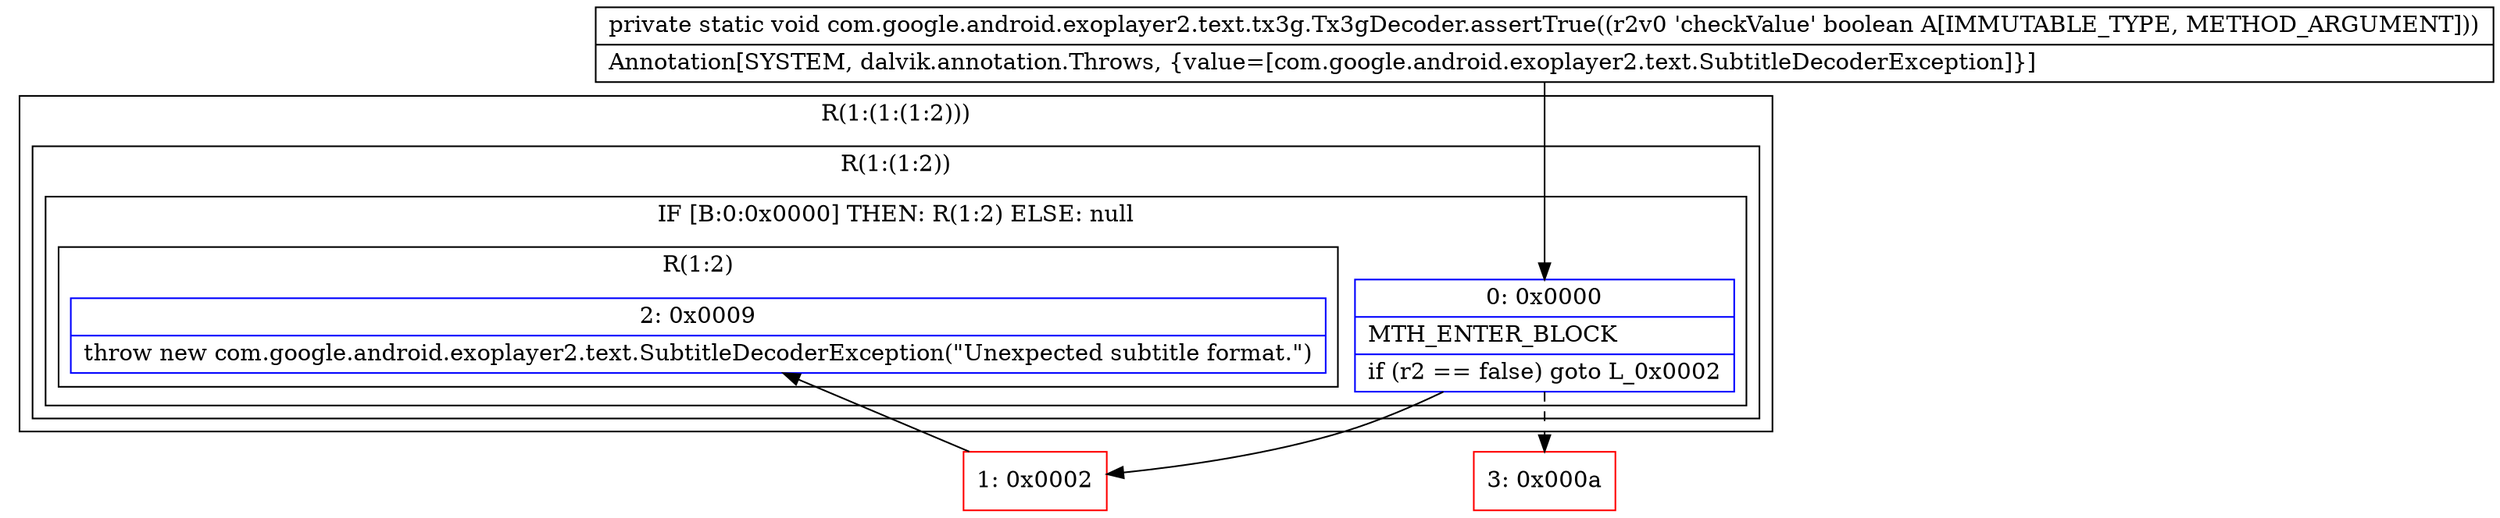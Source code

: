 digraph "CFG forcom.google.android.exoplayer2.text.tx3g.Tx3gDecoder.assertTrue(Z)V" {
subgraph cluster_Region_1916997296 {
label = "R(1:(1:(1:2)))";
node [shape=record,color=blue];
subgraph cluster_Region_1232237178 {
label = "R(1:(1:2))";
node [shape=record,color=blue];
subgraph cluster_IfRegion_1681764651 {
label = "IF [B:0:0x0000] THEN: R(1:2) ELSE: null";
node [shape=record,color=blue];
Node_0 [shape=record,label="{0\:\ 0x0000|MTH_ENTER_BLOCK\l|if (r2 == false) goto L_0x0002\l}"];
subgraph cluster_Region_2086936605 {
label = "R(1:2)";
node [shape=record,color=blue];
Node_2 [shape=record,label="{2\:\ 0x0009|throw new com.google.android.exoplayer2.text.SubtitleDecoderException(\"Unexpected subtitle format.\")\l}"];
}
}
}
}
Node_1 [shape=record,color=red,label="{1\:\ 0x0002}"];
Node_3 [shape=record,color=red,label="{3\:\ 0x000a}"];
MethodNode[shape=record,label="{private static void com.google.android.exoplayer2.text.tx3g.Tx3gDecoder.assertTrue((r2v0 'checkValue' boolean A[IMMUTABLE_TYPE, METHOD_ARGUMENT]))  | Annotation[SYSTEM, dalvik.annotation.Throws, \{value=[com.google.android.exoplayer2.text.SubtitleDecoderException]\}]\l}"];
MethodNode -> Node_0;
Node_0 -> Node_1;
Node_0 -> Node_3[style=dashed];
Node_1 -> Node_2;
}

